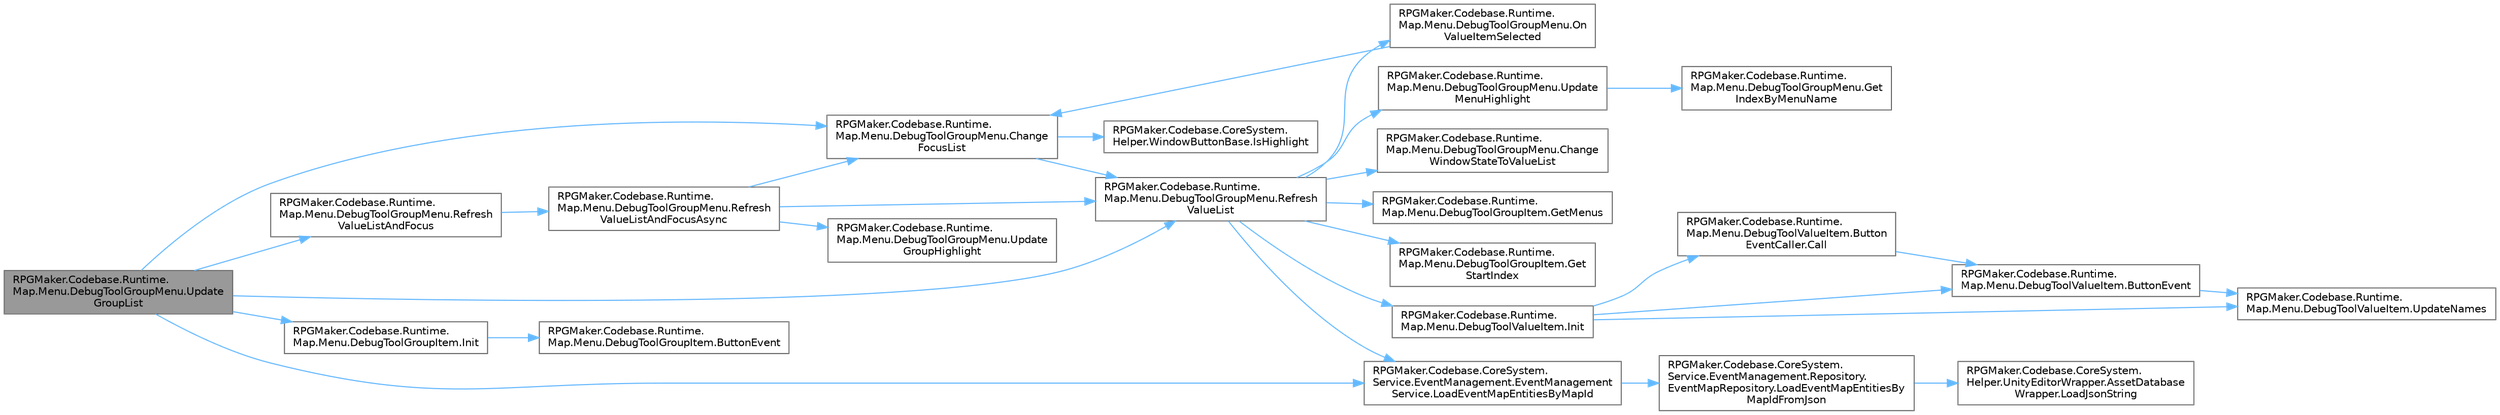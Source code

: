 digraph "RPGMaker.Codebase.Runtime.Map.Menu.DebugToolGroupMenu.UpdateGroupList"
{
 // LATEX_PDF_SIZE
  bgcolor="transparent";
  edge [fontname=Helvetica,fontsize=10,labelfontname=Helvetica,labelfontsize=10];
  node [fontname=Helvetica,fontsize=10,shape=box,height=0.2,width=0.4];
  rankdir="LR";
  Node1 [id="Node000001",label="RPGMaker.Codebase.Runtime.\lMap.Menu.DebugToolGroupMenu.Update\lGroupList",height=0.2,width=0.4,color="gray40", fillcolor="grey60", style="filled", fontcolor="black",tooltip="アイテム表示"];
  Node1 -> Node2 [id="edge1_Node000001_Node000002",color="steelblue1",style="solid",tooltip=" "];
  Node2 [id="Node000002",label="RPGMaker.Codebase.Runtime.\lMap.Menu.DebugToolGroupMenu.Change\lFocusList",height=0.2,width=0.4,color="grey40", fillcolor="white", style="filled",URL="$d0/d74/class_r_p_g_maker_1_1_codebase_1_1_runtime_1_1_map_1_1_menu_1_1_debug_tool_group_menu.html#a0c24a2bd1e2fd63c263849706b60f48b",tooltip="リストのフォーカス位置を変更する"];
  Node2 -> Node3 [id="edge2_Node000002_Node000003",color="steelblue1",style="solid",tooltip=" "];
  Node3 [id="Node000003",label="RPGMaker.Codebase.CoreSystem.\lHelper.WindowButtonBase.IsHighlight",height=0.2,width=0.4,color="grey40", fillcolor="white", style="filled",URL="$d1/d38/class_r_p_g_maker_1_1_codebase_1_1_core_system_1_1_helper_1_1_window_button_base.html#a11adcf44812f4a23c10330ba5785b82c",tooltip="😁 現在このボタンがハイライト状態か？"];
  Node2 -> Node4 [id="edge3_Node000002_Node000004",color="steelblue1",style="solid",tooltip=" "];
  Node4 [id="Node000004",label="RPGMaker.Codebase.Runtime.\lMap.Menu.DebugToolGroupMenu.Refresh\lValueList",height=0.2,width=0.4,color="grey40", fillcolor="white", style="filled",URL="$d0/d74/class_r_p_g_maker_1_1_codebase_1_1_runtime_1_1_map_1_1_menu_1_1_debug_tool_group_menu.html#aae84a09093d7f1800ead961b21bc4fbf",tooltip=" "];
  Node4 -> Node5 [id="edge4_Node000004_Node000005",color="steelblue1",style="solid",tooltip=" "];
  Node5 [id="Node000005",label="RPGMaker.Codebase.Runtime.\lMap.Menu.DebugToolGroupMenu.Change\lWindowStateToValueList",height=0.2,width=0.4,color="grey40", fillcolor="white", style="filled",URL="$d0/d74/class_r_p_g_maker_1_1_codebase_1_1_runtime_1_1_map_1_1_menu_1_1_debug_tool_group_menu.html#a67d3a6d10e397ddc2ea106e3ffcaac5d",tooltip=" "];
  Node4 -> Node6 [id="edge5_Node000004_Node000006",color="steelblue1",style="solid",tooltip=" "];
  Node6 [id="Node000006",label="RPGMaker.Codebase.Runtime.\lMap.Menu.DebugToolGroupItem.GetMenus",height=0.2,width=0.4,color="grey40", fillcolor="white", style="filled",URL="$d4/dff/class_r_p_g_maker_1_1_codebase_1_1_runtime_1_1_map_1_1_menu_1_1_debug_tool_group_item.html#ab4625fdb222a498345d22a09eb78a328",tooltip=" "];
  Node4 -> Node7 [id="edge6_Node000004_Node000007",color="steelblue1",style="solid",tooltip=" "];
  Node7 [id="Node000007",label="RPGMaker.Codebase.Runtime.\lMap.Menu.DebugToolGroupItem.Get\lStartIndex",height=0.2,width=0.4,color="grey40", fillcolor="white", style="filled",URL="$d4/dff/class_r_p_g_maker_1_1_codebase_1_1_runtime_1_1_map_1_1_menu_1_1_debug_tool_group_item.html#aa99ceeea78d198322b3e891c3f605c04",tooltip=" "];
  Node4 -> Node8 [id="edge7_Node000004_Node000008",color="steelblue1",style="solid",tooltip=" "];
  Node8 [id="Node000008",label="RPGMaker.Codebase.Runtime.\lMap.Menu.DebugToolValueItem.Init",height=0.2,width=0.4,color="grey40", fillcolor="white", style="filled",URL="$d3/d1d/class_r_p_g_maker_1_1_codebase_1_1_runtime_1_1_map_1_1_menu_1_1_debug_tool_value_item.html#a55dbce62c8e173a4aa8f7f38ece87276",tooltip=" "];
  Node8 -> Node9 [id="edge8_Node000008_Node000009",color="steelblue1",style="solid",tooltip=" "];
  Node9 [id="Node000009",label="RPGMaker.Codebase.Runtime.\lMap.Menu.DebugToolValueItem.ButtonEvent",height=0.2,width=0.4,color="grey40", fillcolor="white", style="filled",URL="$d3/d1d/class_r_p_g_maker_1_1_codebase_1_1_runtime_1_1_map_1_1_menu_1_1_debug_tool_value_item.html#a17f486a62126572ba010d844f9335515",tooltip=" "];
  Node9 -> Node10 [id="edge9_Node000009_Node000010",color="steelblue1",style="solid",tooltip=" "];
  Node10 [id="Node000010",label="RPGMaker.Codebase.Runtime.\lMap.Menu.DebugToolValueItem.UpdateNames",height=0.2,width=0.4,color="grey40", fillcolor="white", style="filled",URL="$d3/d1d/class_r_p_g_maker_1_1_codebase_1_1_runtime_1_1_map_1_1_menu_1_1_debug_tool_value_item.html#a658a50d5fd91d1e9d08ef12d8b0dc25e",tooltip=" "];
  Node8 -> Node11 [id="edge10_Node000008_Node000011",color="steelblue1",style="solid",tooltip=" "];
  Node11 [id="Node000011",label="RPGMaker.Codebase.Runtime.\lMap.Menu.DebugToolValueItem.Button\lEventCaller.Call",height=0.2,width=0.4,color="grey40", fillcolor="white", style="filled",URL="$de/d28/class_r_p_g_maker_1_1_codebase_1_1_runtime_1_1_map_1_1_menu_1_1_debug_tool_value_item_1_1_button_event_caller.html#a26e9065cf60920155fbdb7139e08193a",tooltip=" "];
  Node11 -> Node9 [id="edge11_Node000011_Node000009",color="steelblue1",style="solid",tooltip=" "];
  Node8 -> Node10 [id="edge12_Node000008_Node000010",color="steelblue1",style="solid",tooltip=" "];
  Node4 -> Node12 [id="edge13_Node000004_Node000012",color="steelblue1",style="solid",tooltip=" "];
  Node12 [id="Node000012",label="RPGMaker.Codebase.CoreSystem.\lService.EventManagement.EventManagement\lService.LoadEventMapEntitiesByMapId",height=0.2,width=0.4,color="grey40", fillcolor="white", style="filled",URL="$d5/d7b/class_r_p_g_maker_1_1_codebase_1_1_core_system_1_1_service_1_1_event_management_1_1_event_management_service.html#a05f1ad9242e0b86f9d47491a350b2777",tooltip="😁 マップIdに紐づくイベント・マップ・エンティティ読込"];
  Node12 -> Node13 [id="edge14_Node000012_Node000013",color="steelblue1",style="solid",tooltip=" "];
  Node13 [id="Node000013",label="RPGMaker.Codebase.CoreSystem.\lService.EventManagement.Repository.\lEventMapRepository.LoadEventMapEntitiesBy\lMapIdFromJson",height=0.2,width=0.4,color="grey40", fillcolor="white", style="filled",URL="$d1/d3b/class_r_p_g_maker_1_1_codebase_1_1_core_system_1_1_service_1_1_event_management_1_1_repository_1_1_event_map_repository.html#a76f46f347afad992d56cc1f9f6c80e7e",tooltip="😁 JSONからマップIdによるイベント・マップ・エンティティ"];
  Node13 -> Node14 [id="edge15_Node000013_Node000014",color="steelblue1",style="solid",tooltip=" "];
  Node14 [id="Node000014",label="RPGMaker.Codebase.CoreSystem.\lHelper.UnityEditorWrapper.AssetDatabase\lWrapper.LoadJsonString",height=0.2,width=0.4,color="grey40", fillcolor="white", style="filled",URL="$d9/d20/class_r_p_g_maker_1_1_codebase_1_1_core_system_1_1_helper_1_1_unity_editor_wrapper_1_1_asset_database_wrapper.html#ab1557b81ee60a7dc4f85349106fe4244",tooltip="😁 JSON文字列読込"];
  Node4 -> Node15 [id="edge16_Node000004_Node000015",color="steelblue1",style="solid",tooltip=" "];
  Node15 [id="Node000015",label="RPGMaker.Codebase.Runtime.\lMap.Menu.DebugToolGroupMenu.On\lValueItemSelected",height=0.2,width=0.4,color="grey40", fillcolor="white", style="filled",URL="$d0/d74/class_r_p_g_maker_1_1_codebase_1_1_runtime_1_1_map_1_1_menu_1_1_debug_tool_group_menu.html#a185123fc07ce1ba88c85f0382ebf550c",tooltip=" "];
  Node15 -> Node2 [id="edge17_Node000015_Node000002",color="steelblue1",style="solid",tooltip=" "];
  Node4 -> Node16 [id="edge18_Node000004_Node000016",color="steelblue1",style="solid",tooltip=" "];
  Node16 [id="Node000016",label="RPGMaker.Codebase.Runtime.\lMap.Menu.DebugToolGroupMenu.Update\lMenuHighlight",height=0.2,width=0.4,color="grey40", fillcolor="white", style="filled",URL="$d0/d74/class_r_p_g_maker_1_1_codebase_1_1_runtime_1_1_map_1_1_menu_1_1_debug_tool_group_menu.html#a2819c4224dac1665570353456a834ff4",tooltip=" "];
  Node16 -> Node17 [id="edge19_Node000016_Node000017",color="steelblue1",style="solid",tooltip=" "];
  Node17 [id="Node000017",label="RPGMaker.Codebase.Runtime.\lMap.Menu.DebugToolGroupMenu.Get\lIndexByMenuName",height=0.2,width=0.4,color="grey40", fillcolor="white", style="filled",URL="$d0/d74/class_r_p_g_maker_1_1_codebase_1_1_runtime_1_1_map_1_1_menu_1_1_debug_tool_group_menu.html#a09c58c5f7bd122fea363bcea2b57c7a4",tooltip=" "];
  Node1 -> Node18 [id="edge20_Node000001_Node000018",color="steelblue1",style="solid",tooltip=" "];
  Node18 [id="Node000018",label="RPGMaker.Codebase.Runtime.\lMap.Menu.DebugToolGroupItem.Init",height=0.2,width=0.4,color="grey40", fillcolor="white", style="filled",URL="$d4/dff/class_r_p_g_maker_1_1_codebase_1_1_runtime_1_1_map_1_1_menu_1_1_debug_tool_group_item.html#ace35f7c1e29f7db0dc712f9d943de921",tooltip=" "];
  Node18 -> Node19 [id="edge21_Node000018_Node000019",color="steelblue1",style="solid",tooltip=" "];
  Node19 [id="Node000019",label="RPGMaker.Codebase.Runtime.\lMap.Menu.DebugToolGroupItem.ButtonEvent",height=0.2,width=0.4,color="grey40", fillcolor="white", style="filled",URL="$d4/dff/class_r_p_g_maker_1_1_codebase_1_1_runtime_1_1_map_1_1_menu_1_1_debug_tool_group_item.html#aad93fe5d507f44277eef8eb6777f214b",tooltip=" "];
  Node1 -> Node12 [id="edge22_Node000001_Node000012",color="steelblue1",style="solid",tooltip=" "];
  Node1 -> Node4 [id="edge23_Node000001_Node000004",color="steelblue1",style="solid",tooltip=" "];
  Node1 -> Node20 [id="edge24_Node000001_Node000020",color="steelblue1",style="solid",tooltip=" "];
  Node20 [id="Node000020",label="RPGMaker.Codebase.Runtime.\lMap.Menu.DebugToolGroupMenu.Refresh\lValueListAndFocus",height=0.2,width=0.4,color="grey40", fillcolor="white", style="filled",URL="$d0/d74/class_r_p_g_maker_1_1_codebase_1_1_runtime_1_1_map_1_1_menu_1_1_debug_tool_group_menu.html#ac5e18ec665800c67b23cdc15711a0dd9",tooltip=" "];
  Node20 -> Node21 [id="edge25_Node000020_Node000021",color="steelblue1",style="solid",tooltip=" "];
  Node21 [id="Node000021",label="RPGMaker.Codebase.Runtime.\lMap.Menu.DebugToolGroupMenu.Refresh\lValueListAndFocusAsync",height=0.2,width=0.4,color="grey40", fillcolor="white", style="filled",URL="$d0/d74/class_r_p_g_maker_1_1_codebase_1_1_runtime_1_1_map_1_1_menu_1_1_debug_tool_group_menu.html#aa687848ad412ed7353120e4103201cf1",tooltip=" "];
  Node21 -> Node2 [id="edge26_Node000021_Node000002",color="steelblue1",style="solid",tooltip=" "];
  Node21 -> Node4 [id="edge27_Node000021_Node000004",color="steelblue1",style="solid",tooltip=" "];
  Node21 -> Node22 [id="edge28_Node000021_Node000022",color="steelblue1",style="solid",tooltip=" "];
  Node22 [id="Node000022",label="RPGMaker.Codebase.Runtime.\lMap.Menu.DebugToolGroupMenu.Update\lGroupHighlight",height=0.2,width=0.4,color="grey40", fillcolor="white", style="filled",URL="$d0/d74/class_r_p_g_maker_1_1_codebase_1_1_runtime_1_1_map_1_1_menu_1_1_debug_tool_group_menu.html#aef831119bdc8eb4ea0543a9a46be4062",tooltip=" "];
}
